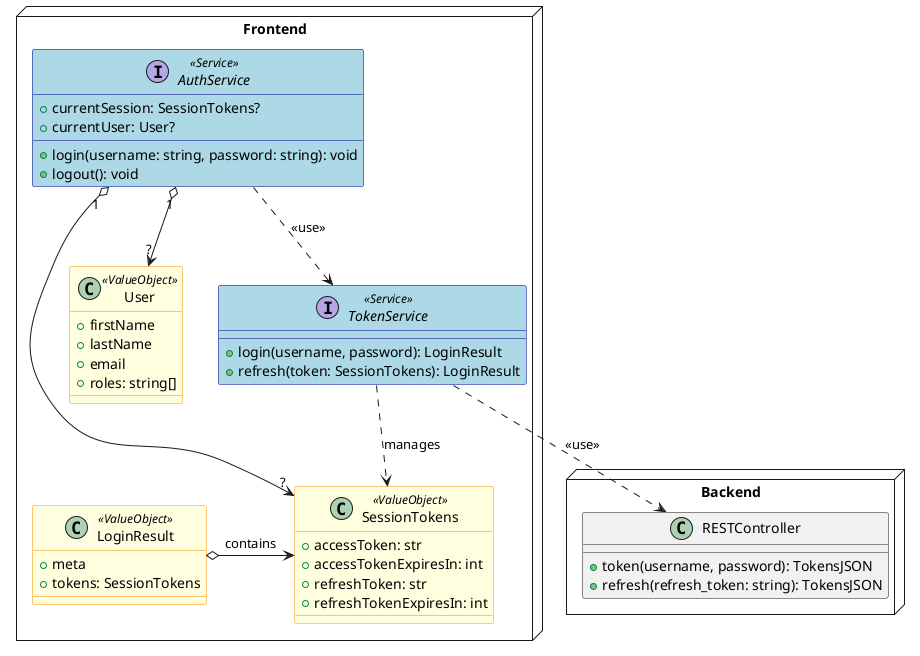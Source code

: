 @startuml
node Frontend{
skinparam packageStyle rectangle
skinparam class {
    BackgroundColor<<Service>> LightBlue
    BorderColor<<Service>> DarkBlue
}

skinparam class {
    BackgroundColor<<ValueObject>> LightYellow
    BorderColor<<ValueObject>> DarkOrange
}


class User<<ValueObject>>{
    + firstName
    + lastName
    + email
    + roles: string[]
}

class LoginResult<<ValueObject>>{
    + meta
    + tokens: SessionTokens
}

class SessionTokens <<ValueObject>>{
    + accessToken: str
    + accessTokenExpiresIn: int
    + refreshToken: str
    + refreshTokenExpiresIn: int
}

interface AuthService<<Service>>{
    + currentSession: SessionTokens?
    + currentUser: User?
    + login(username: string, password: string): void
    + logout(): void
}

interface TokenService<<Service>>{
    + login(username, password): LoginResult
    + refresh(token: SessionTokens): LoginResult
}
}
node Backend{
    class RESTController{
        + token(username, password): TokensJSON
        + refresh(refresh_token: string): TokensJSON
    }
}

TokenService .down.> Backend.RESTController: <<use>>
TokenService ..> SessionTokens: manages
AuthService ..> TokenService: <<use>>
AuthService "1" o--> "?" User
AuthService "1" o--> "?" SessionTokens
LoginResult o-> SessionTokens: contains
@enduml